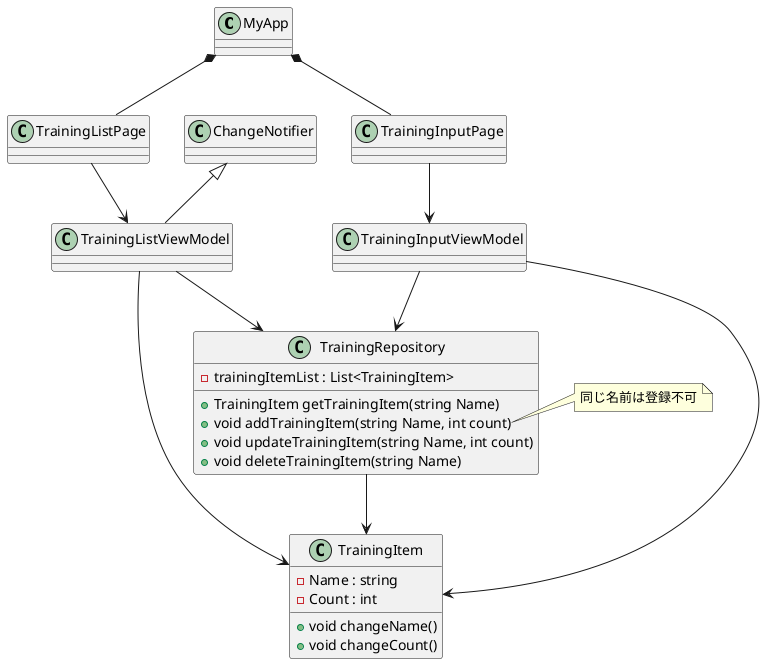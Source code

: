 @startuml


MyApp *-- TrainingListPage
MyApp *-- TrainingInputPage

TrainingListPage  -->  TrainingListViewModel
TrainingInputPage  -->  TrainingInputViewModel

TrainingListViewModel --> TrainingRepository
TrainingInputViewModel --> TrainingRepository
ChangeNotifier <|-- TrainingListViewModel

TrainingListViewModel --> TrainingItem
TrainingInputViewModel --> TrainingItem
TrainingRepository --> TrainingItem

class TrainingRepository {
  - trainingItemList : List<TrainingItem>
  + TrainingItem getTrainingItem(string Name)
  + void addTrainingItem(string Name, int count)
  + void updateTrainingItem(string Name, int count)
  + void deleteTrainingItem(string Name)
}
note right of TrainingRepository::addTrainingItem
  同じ名前は登録不可
end note

class TrainingItem {
  - Name : string
  - Count : int
  + void changeName()
  + void changeCount()
}

@enduml